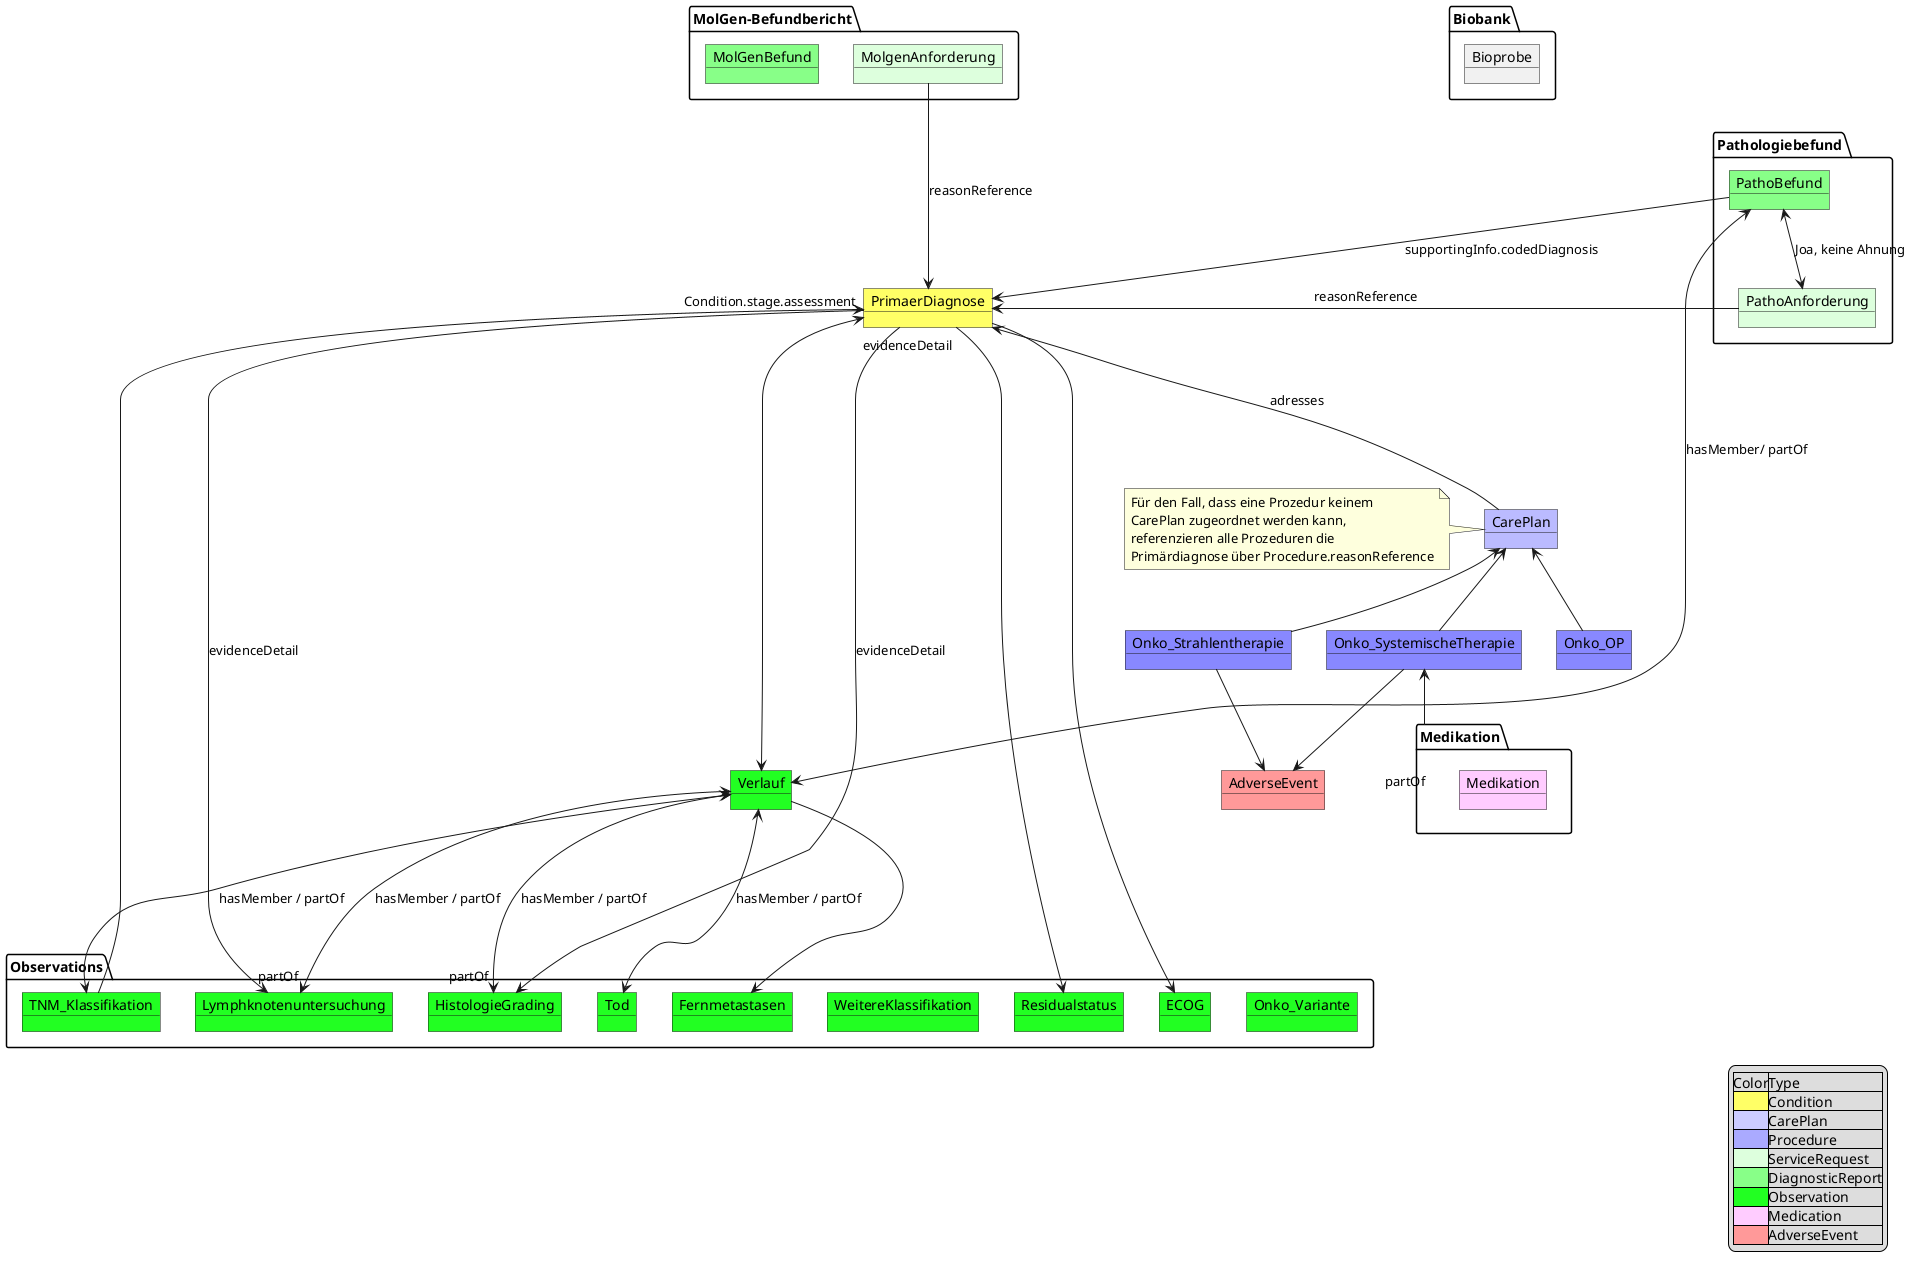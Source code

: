@startuml MII KDS Erweiterungsmodul Onkologie
object Onko_OP #8888FF
object Onko_Strahlentherapie #8888FF
object Onko_SystemischeTherapie #8888FF
object CarePlan #BBBBFF
note left of CarePlan 
  Für den Fall, dass eine Prozedur keinem 
  CarePlan zugeordnet werden kann,
  referenzieren alle Prozeduren die 
  Primärdiagnose über Procedure.reasonReference
end note

CarePlan <-- Onko_OP 
CarePlan <-- Onko_Strahlentherapie
CarePlan <-- Onko_SystemischeTherapie
package "Medikation" {
    object Medikation #FFCCFF
}
Onko_SystemischeTherapie <--"partOf" Medikation 
object PrimaerDiagnose #FFFF66

package Observations{
    object Onko_Variante #22FF22
    object Fernmetastasen #22FF22
    object TNM_Klassifikation #22FF22
    object WeitereKlassifikation #22FF22 
    object Lymphknotenuntersuchung #22FF22
    object HistologieGrading #22FF22
    object Residualstatus #22FF22
    object ECOG #22FF22
    object Tod #22FF22
}

Residualstatus <--- "evidenceDetail"PrimaerDiagnose
ECOG <--- PrimaerDiagnose


PrimaerDiagnose "Condition.stage.assessment"<--- TNM_Klassifikation
PrimaerDiagnose <---  CarePlan : adresses
PrimaerDiagnose  ---> Lymphknotenuntersuchung: evidenceDetail
PrimaerDiagnose  ---> HistologieGrading : evidenceDetail


object Verlauf #22FF22
PrimaerDiagnose <----->  Verlauf 
Verlauf <---> Tod: hasMember / partOf
Verlauf <---> TNM_Klassifikation: hasMember / partOf
Verlauf <---> "partOf" Lymphknotenuntersuchung : hasMember / partOf
Verlauf <---> "partOf" HistologieGrading : hasMember / partOf
package "Pathologiebefund" {
    object PathoAnforderung #DDFFDD
    object PathoBefund #88FF88

}
PathoBefund <--> PathoAnforderung : Joa, keine Ahnung
PathoBefund --> PrimaerDiagnose :supportingInfo.codedDiagnosis

Verlauf <---> PathoBefund: hasMember/ partOf
package "MolGen-Befundbericht" {
    object MolgenAnforderung #DDFFDD
    object MolGenBefund #88FF88
}
PathoAnforderung  ---> PrimaerDiagnose : reasonReference
MolgenAnforderung ---> PrimaerDiagnose: reasonReference

package "Biobank" {
    object Bioprobe 
}
object AdverseEvent #FF9999
Onko_SystemischeTherapie --> AdverseEvent
Onko_Strahlentherapie --> AdverseEvent



Fernmetastasen <--- Verlauf

legend right 
|Color|Type|
|<#FFFF66>|Condition|
|<#CCCCFF>|CarePlan|
|<#AAAAFF>|Procedure|
|<#DDFFDD>|ServiceRequest|
|<#88FF88>|DiagnosticReport|
|<#22FF22>|Observation|
|<#FFCCFF>|Medication|
|<#FF9999>|AdverseEvent|
endlegend


@enduml